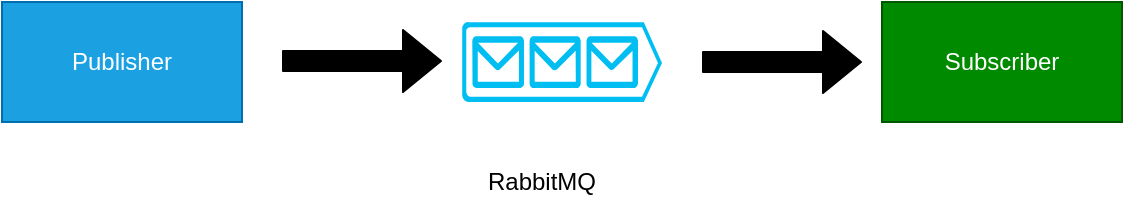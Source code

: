 <mxfile version="13.6.5">
    <diagram id="PAJSRKdj1kuEasMl1goM" name="Page-1">
        <mxGraphModel dx="624" dy="509" grid="1" gridSize="10" guides="1" tooltips="1" connect="1" arrows="1" fold="1" page="1" pageScale="1" pageWidth="827" pageHeight="1169" math="0" shadow="0">
            <root>
                <mxCell id="0"/>
                <mxCell id="1" parent="0"/>
                <mxCell id="2" value="Publisher" style="rounded=0;whiteSpace=wrap;html=1;fillColor=#1ba1e2;strokeColor=#006EAF;fontColor=#ffffff;" vertex="1" parent="1">
                    <mxGeometry x="40" y="200" width="120" height="60" as="geometry"/>
                </mxCell>
                <mxCell id="3" value="Subscriber" style="rounded=0;whiteSpace=wrap;html=1;fillColor=#008a00;strokeColor=#005700;fontColor=#ffffff;" vertex="1" parent="1">
                    <mxGeometry x="480" y="200" width="120" height="60" as="geometry"/>
                </mxCell>
                <mxCell id="4" value="" style="verticalLabelPosition=bottom;html=1;verticalAlign=top;align=center;strokeColor=none;fillColor=#00BEF2;shape=mxgraph.azure.queue_generic;pointerEvents=1;" vertex="1" parent="1">
                    <mxGeometry x="270" y="210" width="100" height="40" as="geometry"/>
                </mxCell>
                <mxCell id="5" value="" style="shape=flexArrow;endArrow=classic;html=1;fillColor=#000000;" edge="1" parent="1">
                    <mxGeometry width="50" height="50" relative="1" as="geometry">
                        <mxPoint x="390" y="230" as="sourcePoint"/>
                        <mxPoint x="470" y="230" as="targetPoint"/>
                    </mxGeometry>
                </mxCell>
                <mxCell id="6" value="" style="shape=flexArrow;endArrow=classic;html=1;fillColor=#000000;" edge="1" parent="1">
                    <mxGeometry width="50" height="50" relative="1" as="geometry">
                        <mxPoint x="180" y="229.5" as="sourcePoint"/>
                        <mxPoint x="260" y="229.5" as="targetPoint"/>
                    </mxGeometry>
                </mxCell>
                <mxCell id="7" value="RabbitMQ" style="text;html=1;strokeColor=none;fillColor=none;align=center;verticalAlign=middle;whiteSpace=wrap;rounded=0;" vertex="1" parent="1">
                    <mxGeometry x="290" y="280" width="40" height="20" as="geometry"/>
                </mxCell>
            </root>
        </mxGraphModel>
    </diagram>
</mxfile>